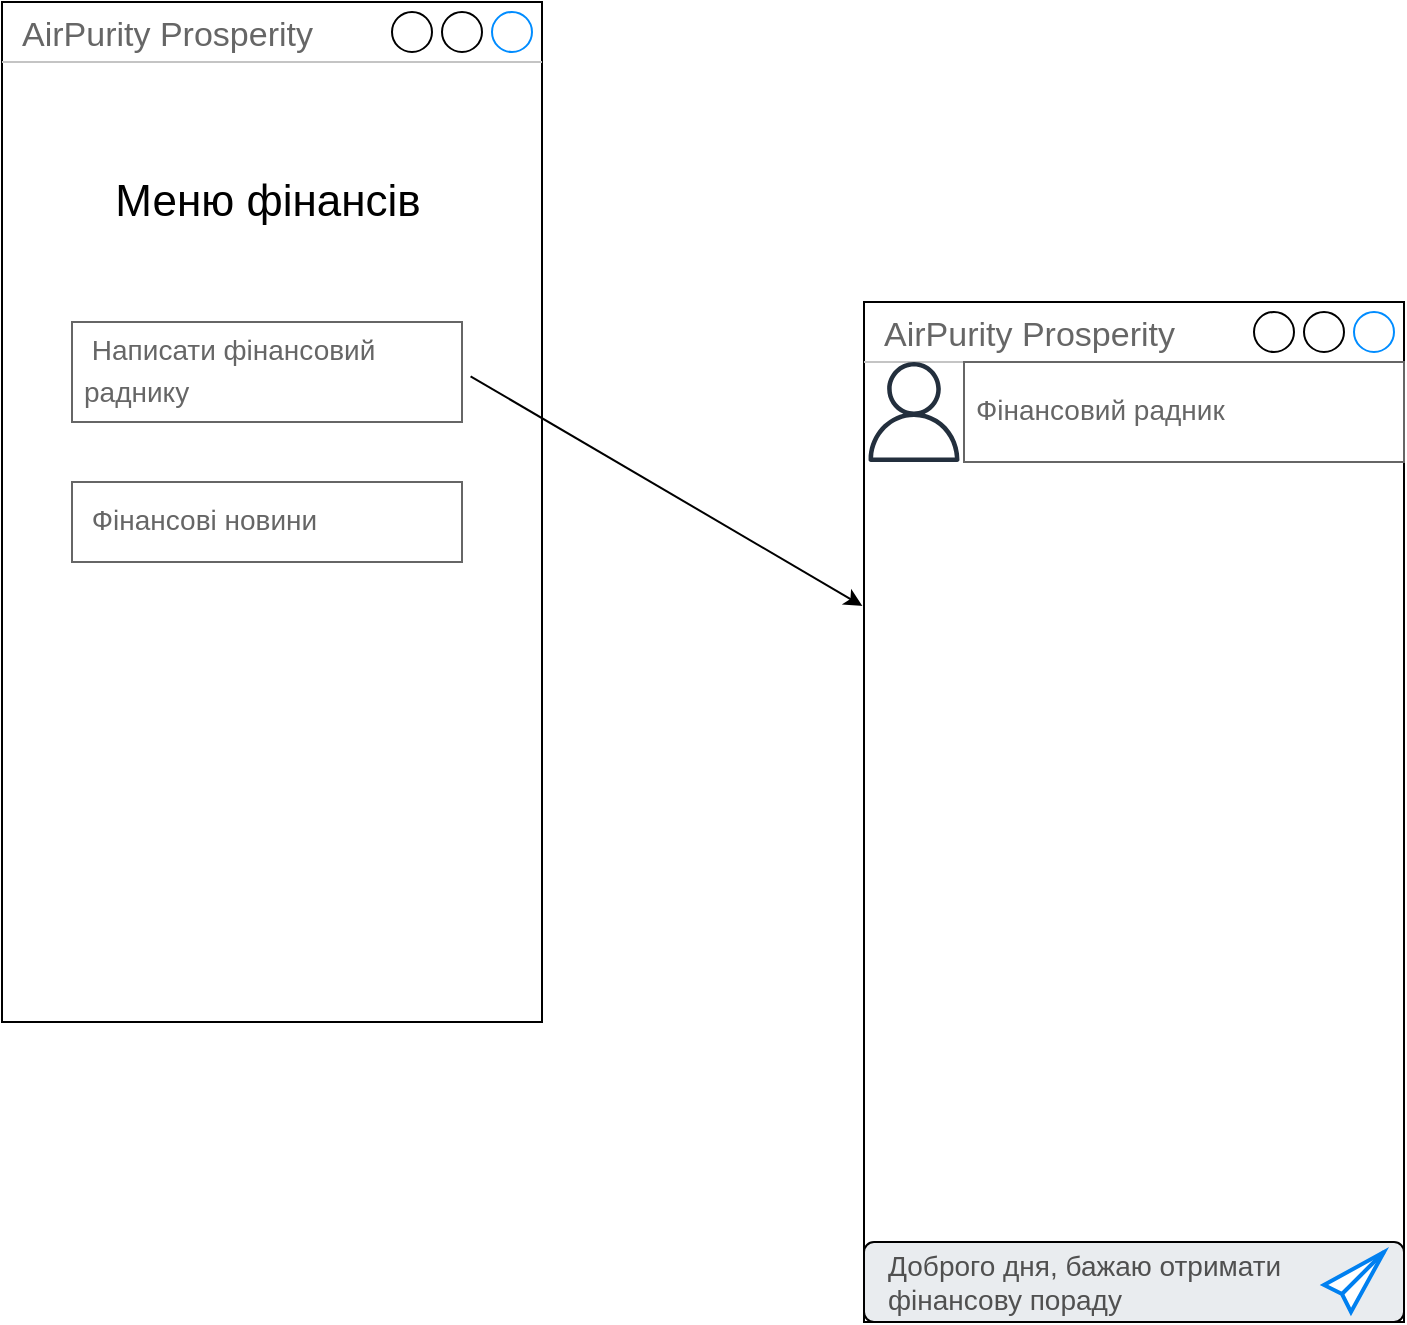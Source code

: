 <mxfile version="22.0.4" type="device">
  <diagram name="Страница — 1" id="_nxsnCKDdp9Tido3llgT">
    <mxGraphModel dx="2852" dy="1586" grid="1" gridSize="10" guides="1" tooltips="1" connect="1" arrows="1" fold="1" page="1" pageScale="1" pageWidth="827" pageHeight="1169" math="0" shadow="0">
      <root>
        <mxCell id="0" />
        <mxCell id="1" parent="0" />
        <mxCell id="oSBFTI3M8UVQWP8sQZfG-1" value="" style="group" vertex="1" connectable="0" parent="1">
          <mxGeometry x="809" y="890" width="270" height="510" as="geometry" />
        </mxCell>
        <mxCell id="oSBFTI3M8UVQWP8sQZfG-2" value="AirPurity Prosperity" style="strokeWidth=1;shadow=0;dashed=0;align=center;html=1;shape=mxgraph.mockup.containers.window;align=left;verticalAlign=top;spacingLeft=8;strokeColor2=#008cff;strokeColor3=#c4c4c4;fontColor=#666666;mainText=;fontSize=17;labelBackgroundColor=none;whiteSpace=wrap;" vertex="1" parent="oSBFTI3M8UVQWP8sQZfG-1">
          <mxGeometry width="270" height="510" as="geometry" />
        </mxCell>
        <mxCell id="oSBFTI3M8UVQWP8sQZfG-3" value="Меню фінансів" style="text;html=1;strokeColor=none;fillColor=none;align=center;verticalAlign=middle;whiteSpace=wrap;rounded=0;fontSize=22;" vertex="1" parent="oSBFTI3M8UVQWP8sQZfG-1">
          <mxGeometry x="52.5" y="70" width="160" height="60" as="geometry" />
        </mxCell>
        <mxCell id="oSBFTI3M8UVQWP8sQZfG-4" value="&lt;font style=&quot;font-size: 14px;&quot;&gt;&amp;nbsp;Написати&amp;nbsp;фінансовий раднику&lt;/font&gt;" style="strokeWidth=1;shadow=0;dashed=0;align=center;html=1;shape=mxgraph.mockup.text.textBox;fontColor=#666666;align=left;fontSize=17;spacingLeft=4;spacingTop=-3;whiteSpace=wrap;strokeColor=#666666;mainText=" vertex="1" parent="oSBFTI3M8UVQWP8sQZfG-1">
          <mxGeometry x="35" y="160" width="195" height="50" as="geometry" />
        </mxCell>
        <mxCell id="oSBFTI3M8UVQWP8sQZfG-5" value="&lt;span style=&quot;font-size: 14px;&quot;&gt;&amp;nbsp;Фінансові новини&lt;/span&gt;" style="strokeWidth=1;shadow=0;dashed=0;align=center;html=1;shape=mxgraph.mockup.text.textBox;fontColor=#666666;align=left;fontSize=17;spacingLeft=4;spacingTop=-3;whiteSpace=wrap;strokeColor=#666666;mainText=" vertex="1" parent="oSBFTI3M8UVQWP8sQZfG-1">
          <mxGeometry x="35" y="240" width="195" height="40" as="geometry" />
        </mxCell>
        <mxCell id="oSBFTI3M8UVQWP8sQZfG-6" value="AirPurity Prosperity" style="strokeWidth=1;shadow=0;dashed=0;align=center;html=1;shape=mxgraph.mockup.containers.window;align=left;verticalAlign=top;spacingLeft=8;strokeColor2=#008cff;strokeColor3=#c4c4c4;fontColor=#666666;mainText=;fontSize=17;labelBackgroundColor=none;whiteSpace=wrap;" vertex="1" parent="1">
          <mxGeometry x="1240" y="1040" width="270" height="510" as="geometry" />
        </mxCell>
        <mxCell id="oSBFTI3M8UVQWP8sQZfG-7" value="Доброго дня, бажаю отримати &lt;br&gt;фінансову пораду" style="html=1;shadow=0;dashed=0;shape=mxgraph.bootstrap.rrect;rSize=5;strokeColor=#000000;strokeWidth=1;fillColor=#E9ECEF;fontColor=#505050;whiteSpace=wrap;align=left;verticalAlign=middle;spacingLeft=10;fontSize=14;" vertex="1" parent="1">
          <mxGeometry x="1240" y="1510" width="270" height="40" as="geometry" />
        </mxCell>
        <mxCell id="oSBFTI3M8UVQWP8sQZfG-8" value="" style="html=1;verticalLabelPosition=bottom;align=center;labelBackgroundColor=#ffffff;verticalAlign=top;strokeWidth=2;strokeColor=#0080F0;shadow=0;dashed=0;shape=mxgraph.ios7.icons.pointer;" vertex="1" parent="1">
          <mxGeometry x="1470" y="1515" width="30" height="30" as="geometry" />
        </mxCell>
        <mxCell id="oSBFTI3M8UVQWP8sQZfG-9" value="" style="sketch=0;outlineConnect=0;fontColor=#232F3E;gradientColor=none;fillColor=#232F3D;strokeColor=none;dashed=0;verticalLabelPosition=bottom;verticalAlign=top;align=center;html=1;fontSize=12;fontStyle=0;aspect=fixed;pointerEvents=1;shape=mxgraph.aws4.user;" vertex="1" parent="1">
          <mxGeometry x="1240" y="1070" width="50" height="50" as="geometry" />
        </mxCell>
        <mxCell id="oSBFTI3M8UVQWP8sQZfG-10" value="&lt;span style=&quot;font-size: 14px;&quot;&gt;Фінансовий радник&lt;/span&gt;" style="strokeWidth=1;shadow=0;dashed=0;align=center;html=1;shape=mxgraph.mockup.text.textBox;fontColor=#666666;align=left;fontSize=17;spacingLeft=4;spacingTop=-3;whiteSpace=wrap;strokeColor=#666666;mainText=" vertex="1" parent="1">
          <mxGeometry x="1290" y="1070" width="220" height="50" as="geometry" />
        </mxCell>
        <mxCell id="oSBFTI3M8UVQWP8sQZfG-11" value="" style="endArrow=classic;html=1;rounded=0;exitX=1.022;exitY=0.543;exitDx=0;exitDy=0;exitPerimeter=0;entryX=-0.003;entryY=0.298;entryDx=0;entryDy=0;entryPerimeter=0;" edge="1" parent="1" source="oSBFTI3M8UVQWP8sQZfG-4" target="oSBFTI3M8UVQWP8sQZfG-6">
          <mxGeometry width="50" height="50" relative="1" as="geometry">
            <mxPoint x="1010" y="1240" as="sourcePoint" />
            <mxPoint x="1060" y="1190" as="targetPoint" />
          </mxGeometry>
        </mxCell>
      </root>
    </mxGraphModel>
  </diagram>
</mxfile>
